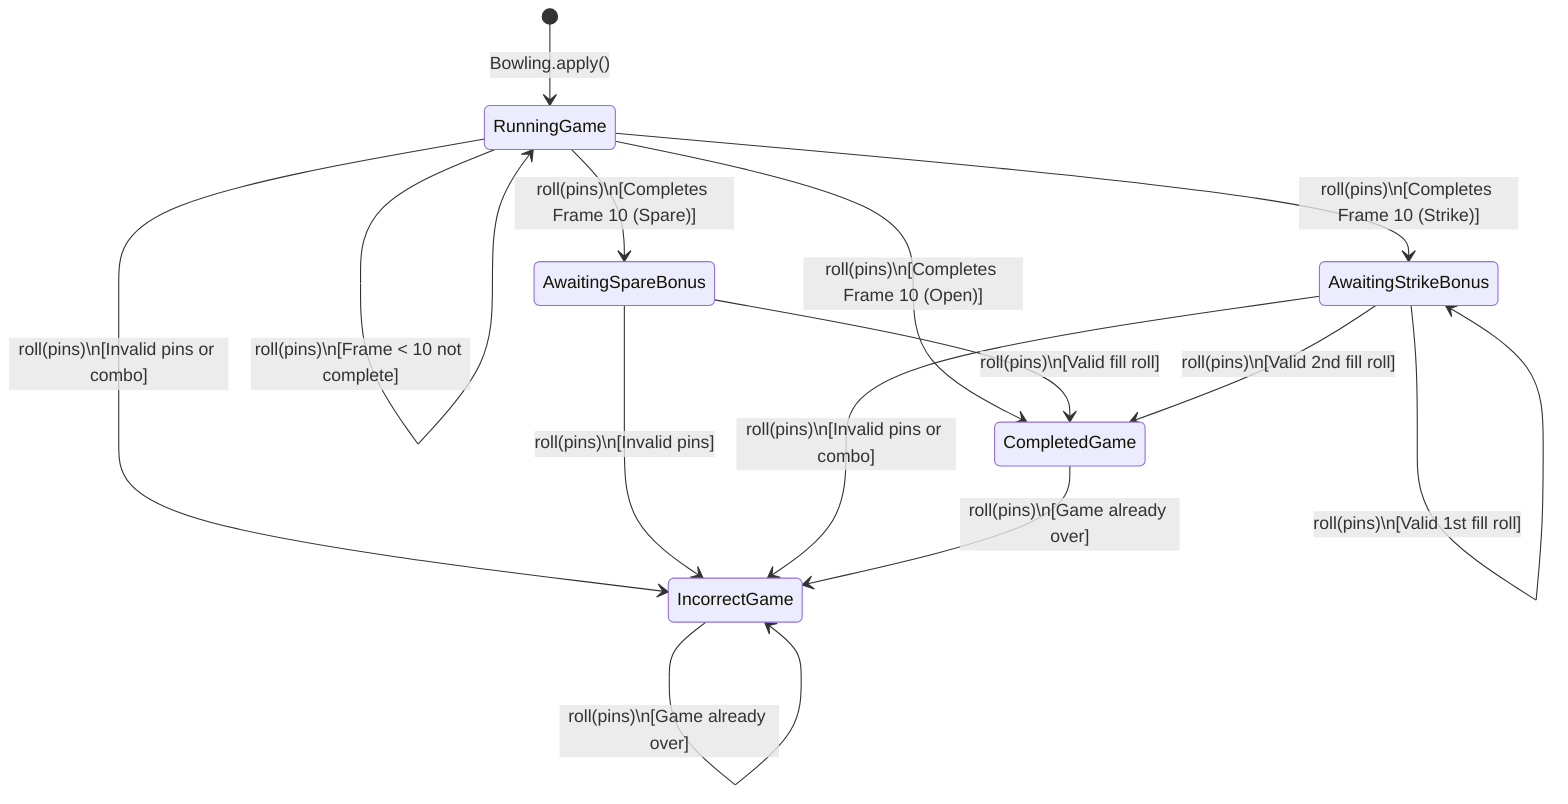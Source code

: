 stateDiagram-v2
    [*] --> RunningGame: Bowling.apply()

    RunningGame --> RunningGame: roll(pins)\n[Frame < 10 not complete]
    RunningGame --> IncorrectGame: roll(pins)\n[Invalid pins or combo]
    RunningGame --> CompletedGame: roll(pins)\n[Completes Frame 10 (Open)]
    RunningGame --> AwaitingSpareBonus: roll(pins)\n[Completes Frame 10 (Spare)]
    RunningGame --> AwaitingStrikeBonus: roll(pins)\n[Completes Frame 10 (Strike)]

    AwaitingSpareBonus --> IncorrectGame: roll(pins)\n[Invalid pins]
    AwaitingSpareBonus --> CompletedGame: roll(pins)\n[Valid fill roll]

    AwaitingStrikeBonus --> IncorrectGame: roll(pins)\n[Invalid pins or combo]
    AwaitingStrikeBonus --> AwaitingStrikeBonus: roll(pins)\n[Valid 1st fill roll]
    AwaitingStrikeBonus --> CompletedGame: roll(pins)\n[Valid 2nd fill roll]

    CompletedGame --> IncorrectGame: roll(pins)\n[Game already over]
    IncorrectGame --> IncorrectGame: roll(pins)\n[Game already over]